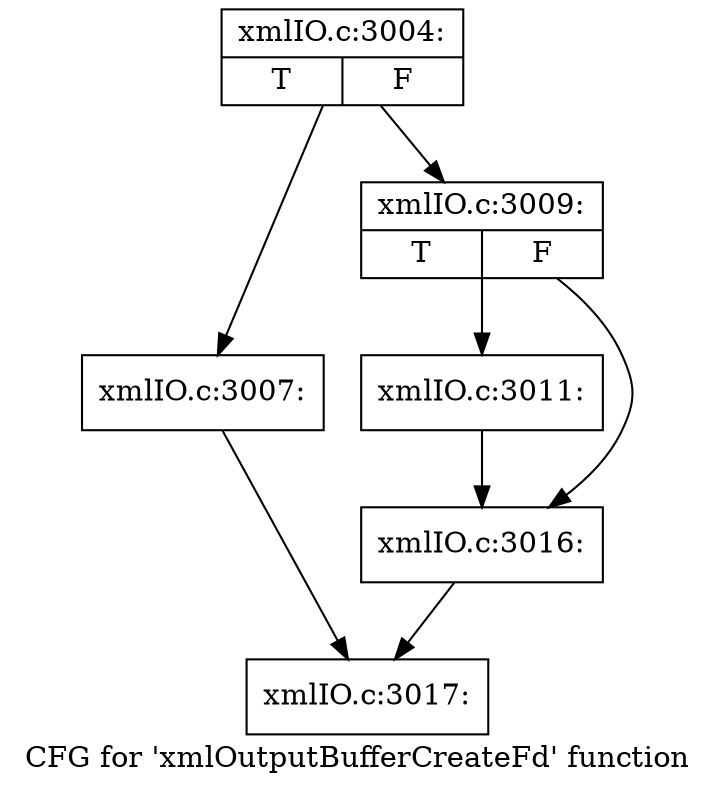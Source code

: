 digraph "CFG for 'xmlOutputBufferCreateFd' function" {
	label="CFG for 'xmlOutputBufferCreateFd' function";

	Node0x55ed347a5280 [shape=record,label="{xmlIO.c:3004:|{<s0>T|<s1>F}}"];
	Node0x55ed347a5280 -> Node0x55ed347aab00;
	Node0x55ed347a5280 -> Node0x55ed347aab50;
	Node0x55ed347aab00 [shape=record,label="{xmlIO.c:3007:}"];
	Node0x55ed347aab00 -> Node0x55ed347a5470;
	Node0x55ed347aab50 [shape=record,label="{xmlIO.c:3009:|{<s0>T|<s1>F}}"];
	Node0x55ed347aab50 -> Node0x55ed347ab1e0;
	Node0x55ed347aab50 -> Node0x55ed347ab230;
	Node0x55ed347ab1e0 [shape=record,label="{xmlIO.c:3011:}"];
	Node0x55ed347ab1e0 -> Node0x55ed347ab230;
	Node0x55ed347ab230 [shape=record,label="{xmlIO.c:3016:}"];
	Node0x55ed347ab230 -> Node0x55ed347a5470;
	Node0x55ed347a5470 [shape=record,label="{xmlIO.c:3017:}"];
}
